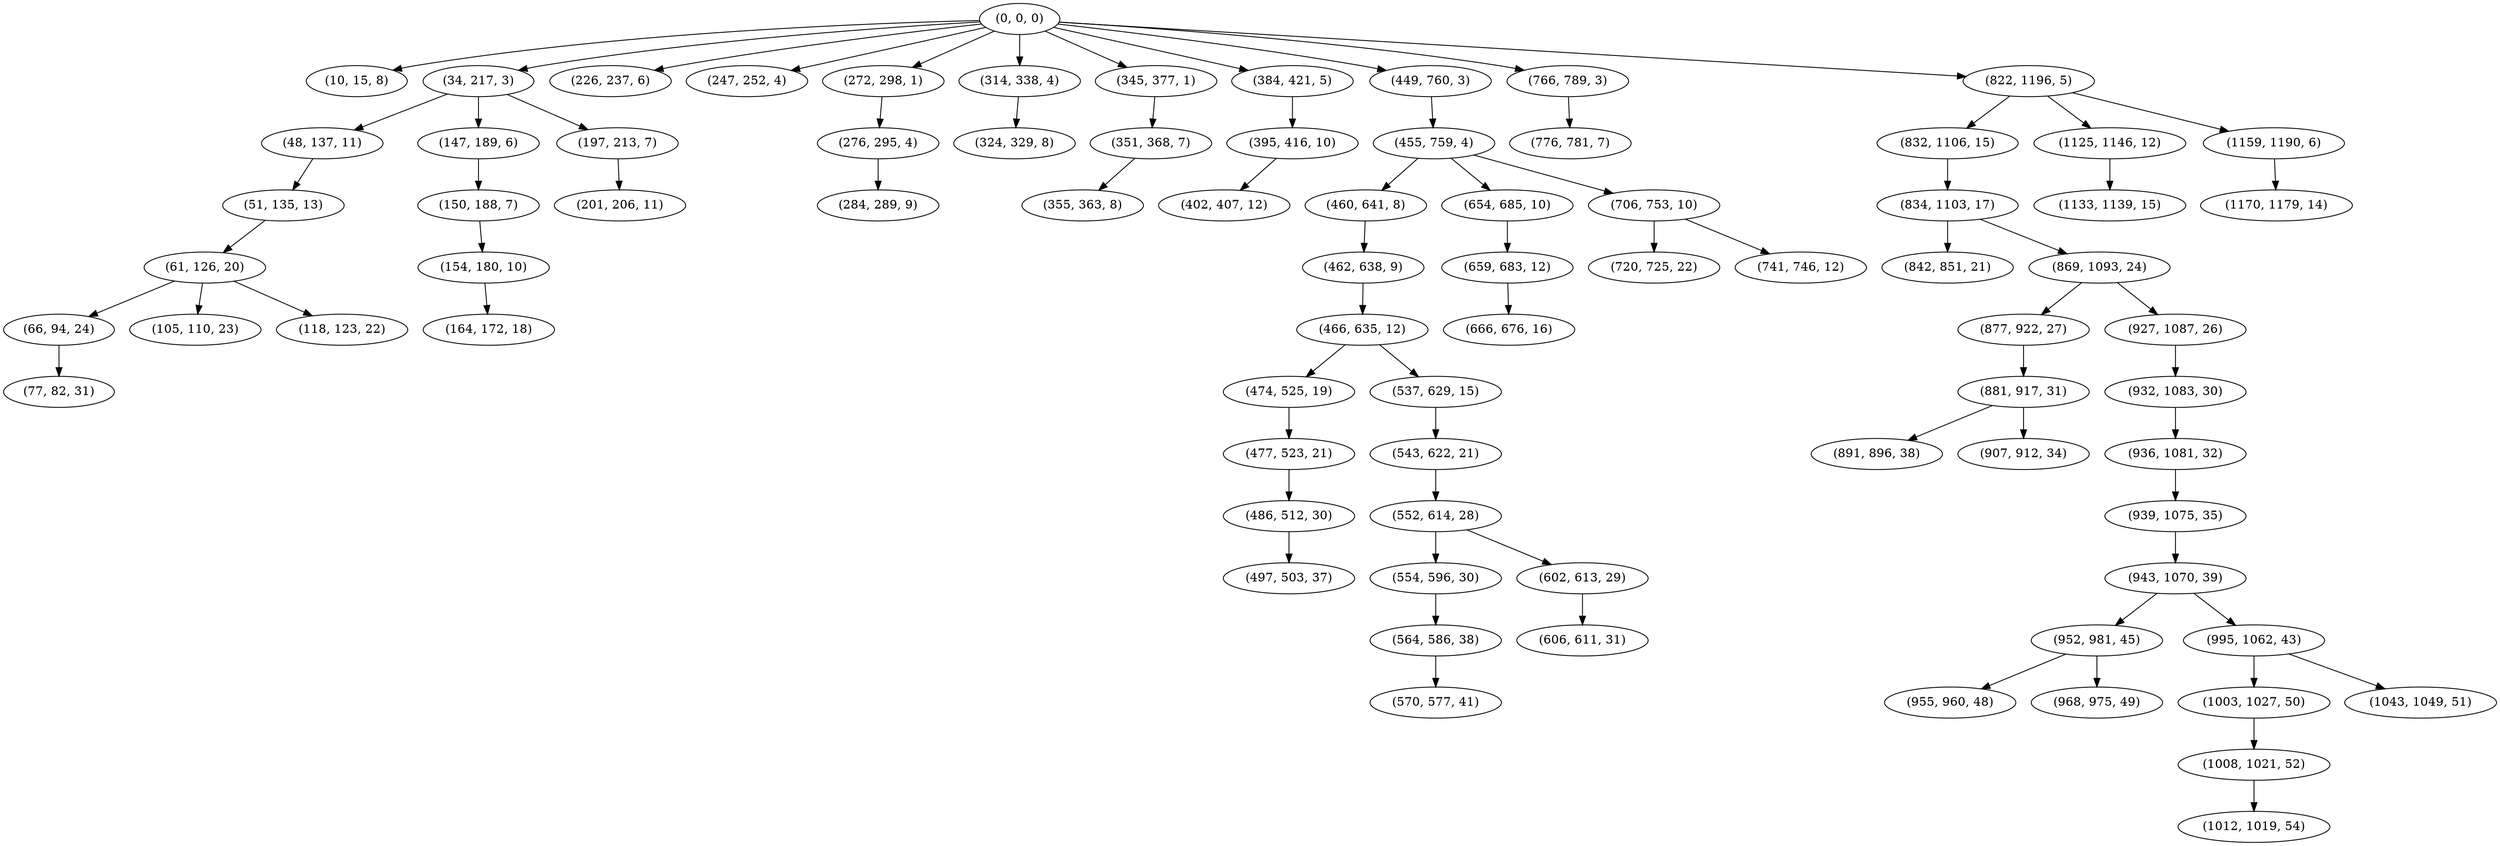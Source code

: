 digraph tree {
    "(0, 0, 0)";
    "(10, 15, 8)";
    "(34, 217, 3)";
    "(48, 137, 11)";
    "(51, 135, 13)";
    "(61, 126, 20)";
    "(66, 94, 24)";
    "(77, 82, 31)";
    "(105, 110, 23)";
    "(118, 123, 22)";
    "(147, 189, 6)";
    "(150, 188, 7)";
    "(154, 180, 10)";
    "(164, 172, 18)";
    "(197, 213, 7)";
    "(201, 206, 11)";
    "(226, 237, 6)";
    "(247, 252, 4)";
    "(272, 298, 1)";
    "(276, 295, 4)";
    "(284, 289, 9)";
    "(314, 338, 4)";
    "(324, 329, 8)";
    "(345, 377, 1)";
    "(351, 368, 7)";
    "(355, 363, 8)";
    "(384, 421, 5)";
    "(395, 416, 10)";
    "(402, 407, 12)";
    "(449, 760, 3)";
    "(455, 759, 4)";
    "(460, 641, 8)";
    "(462, 638, 9)";
    "(466, 635, 12)";
    "(474, 525, 19)";
    "(477, 523, 21)";
    "(486, 512, 30)";
    "(497, 503, 37)";
    "(537, 629, 15)";
    "(543, 622, 21)";
    "(552, 614, 28)";
    "(554, 596, 30)";
    "(564, 586, 38)";
    "(570, 577, 41)";
    "(602, 613, 29)";
    "(606, 611, 31)";
    "(654, 685, 10)";
    "(659, 683, 12)";
    "(666, 676, 16)";
    "(706, 753, 10)";
    "(720, 725, 22)";
    "(741, 746, 12)";
    "(766, 789, 3)";
    "(776, 781, 7)";
    "(822, 1196, 5)";
    "(832, 1106, 15)";
    "(834, 1103, 17)";
    "(842, 851, 21)";
    "(869, 1093, 24)";
    "(877, 922, 27)";
    "(881, 917, 31)";
    "(891, 896, 38)";
    "(907, 912, 34)";
    "(927, 1087, 26)";
    "(932, 1083, 30)";
    "(936, 1081, 32)";
    "(939, 1075, 35)";
    "(943, 1070, 39)";
    "(952, 981, 45)";
    "(955, 960, 48)";
    "(968, 975, 49)";
    "(995, 1062, 43)";
    "(1003, 1027, 50)";
    "(1008, 1021, 52)";
    "(1012, 1019, 54)";
    "(1043, 1049, 51)";
    "(1125, 1146, 12)";
    "(1133, 1139, 15)";
    "(1159, 1190, 6)";
    "(1170, 1179, 14)";
    "(0, 0, 0)" -> "(10, 15, 8)";
    "(0, 0, 0)" -> "(34, 217, 3)";
    "(0, 0, 0)" -> "(226, 237, 6)";
    "(0, 0, 0)" -> "(247, 252, 4)";
    "(0, 0, 0)" -> "(272, 298, 1)";
    "(0, 0, 0)" -> "(314, 338, 4)";
    "(0, 0, 0)" -> "(345, 377, 1)";
    "(0, 0, 0)" -> "(384, 421, 5)";
    "(0, 0, 0)" -> "(449, 760, 3)";
    "(0, 0, 0)" -> "(766, 789, 3)";
    "(0, 0, 0)" -> "(822, 1196, 5)";
    "(34, 217, 3)" -> "(48, 137, 11)";
    "(34, 217, 3)" -> "(147, 189, 6)";
    "(34, 217, 3)" -> "(197, 213, 7)";
    "(48, 137, 11)" -> "(51, 135, 13)";
    "(51, 135, 13)" -> "(61, 126, 20)";
    "(61, 126, 20)" -> "(66, 94, 24)";
    "(61, 126, 20)" -> "(105, 110, 23)";
    "(61, 126, 20)" -> "(118, 123, 22)";
    "(66, 94, 24)" -> "(77, 82, 31)";
    "(147, 189, 6)" -> "(150, 188, 7)";
    "(150, 188, 7)" -> "(154, 180, 10)";
    "(154, 180, 10)" -> "(164, 172, 18)";
    "(197, 213, 7)" -> "(201, 206, 11)";
    "(272, 298, 1)" -> "(276, 295, 4)";
    "(276, 295, 4)" -> "(284, 289, 9)";
    "(314, 338, 4)" -> "(324, 329, 8)";
    "(345, 377, 1)" -> "(351, 368, 7)";
    "(351, 368, 7)" -> "(355, 363, 8)";
    "(384, 421, 5)" -> "(395, 416, 10)";
    "(395, 416, 10)" -> "(402, 407, 12)";
    "(449, 760, 3)" -> "(455, 759, 4)";
    "(455, 759, 4)" -> "(460, 641, 8)";
    "(455, 759, 4)" -> "(654, 685, 10)";
    "(455, 759, 4)" -> "(706, 753, 10)";
    "(460, 641, 8)" -> "(462, 638, 9)";
    "(462, 638, 9)" -> "(466, 635, 12)";
    "(466, 635, 12)" -> "(474, 525, 19)";
    "(466, 635, 12)" -> "(537, 629, 15)";
    "(474, 525, 19)" -> "(477, 523, 21)";
    "(477, 523, 21)" -> "(486, 512, 30)";
    "(486, 512, 30)" -> "(497, 503, 37)";
    "(537, 629, 15)" -> "(543, 622, 21)";
    "(543, 622, 21)" -> "(552, 614, 28)";
    "(552, 614, 28)" -> "(554, 596, 30)";
    "(552, 614, 28)" -> "(602, 613, 29)";
    "(554, 596, 30)" -> "(564, 586, 38)";
    "(564, 586, 38)" -> "(570, 577, 41)";
    "(602, 613, 29)" -> "(606, 611, 31)";
    "(654, 685, 10)" -> "(659, 683, 12)";
    "(659, 683, 12)" -> "(666, 676, 16)";
    "(706, 753, 10)" -> "(720, 725, 22)";
    "(706, 753, 10)" -> "(741, 746, 12)";
    "(766, 789, 3)" -> "(776, 781, 7)";
    "(822, 1196, 5)" -> "(832, 1106, 15)";
    "(822, 1196, 5)" -> "(1125, 1146, 12)";
    "(822, 1196, 5)" -> "(1159, 1190, 6)";
    "(832, 1106, 15)" -> "(834, 1103, 17)";
    "(834, 1103, 17)" -> "(842, 851, 21)";
    "(834, 1103, 17)" -> "(869, 1093, 24)";
    "(869, 1093, 24)" -> "(877, 922, 27)";
    "(869, 1093, 24)" -> "(927, 1087, 26)";
    "(877, 922, 27)" -> "(881, 917, 31)";
    "(881, 917, 31)" -> "(891, 896, 38)";
    "(881, 917, 31)" -> "(907, 912, 34)";
    "(927, 1087, 26)" -> "(932, 1083, 30)";
    "(932, 1083, 30)" -> "(936, 1081, 32)";
    "(936, 1081, 32)" -> "(939, 1075, 35)";
    "(939, 1075, 35)" -> "(943, 1070, 39)";
    "(943, 1070, 39)" -> "(952, 981, 45)";
    "(943, 1070, 39)" -> "(995, 1062, 43)";
    "(952, 981, 45)" -> "(955, 960, 48)";
    "(952, 981, 45)" -> "(968, 975, 49)";
    "(995, 1062, 43)" -> "(1003, 1027, 50)";
    "(995, 1062, 43)" -> "(1043, 1049, 51)";
    "(1003, 1027, 50)" -> "(1008, 1021, 52)";
    "(1008, 1021, 52)" -> "(1012, 1019, 54)";
    "(1125, 1146, 12)" -> "(1133, 1139, 15)";
    "(1159, 1190, 6)" -> "(1170, 1179, 14)";
}
